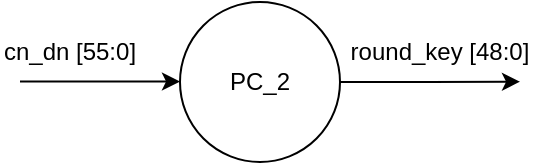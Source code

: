 <mxfile version="26.0.4">
  <diagram name="Page-1" id="XP_1yppTF3yKVjE1uHH5">
    <mxGraphModel dx="586" dy="282" grid="1" gridSize="10" guides="1" tooltips="1" connect="1" arrows="1" fold="1" page="1" pageScale="1" pageWidth="1654" pageHeight="1169" math="0" shadow="0">
      <root>
        <mxCell id="0" />
        <mxCell id="1" parent="0" />
        <mxCell id="YK8gP92M-0L9lSveVak4-6" style="edgeStyle=orthogonalEdgeStyle;rounded=0;orthogonalLoop=1;jettySize=auto;html=1;exitX=1;exitY=0.5;exitDx=0;exitDy=0;" edge="1" parent="1" source="YK8gP92M-0L9lSveVak4-2">
          <mxGeometry relative="1" as="geometry">
            <mxPoint x="700" y="299.818" as="targetPoint" />
          </mxGeometry>
        </mxCell>
        <mxCell id="YK8gP92M-0L9lSveVak4-2" value="" style="ellipse;whiteSpace=wrap;html=1;aspect=fixed;" vertex="1" parent="1">
          <mxGeometry x="530" y="260" width="80" height="80" as="geometry" />
        </mxCell>
        <mxCell id="YK8gP92M-0L9lSveVak4-3" value="PC_2" style="text;html=1;align=center;verticalAlign=middle;whiteSpace=wrap;rounded=0;" vertex="1" parent="1">
          <mxGeometry x="540" y="285" width="60" height="30" as="geometry" />
        </mxCell>
        <mxCell id="YK8gP92M-0L9lSveVak4-4" value="" style="endArrow=classic;html=1;rounded=0;" edge="1" parent="1">
          <mxGeometry width="50" height="50" relative="1" as="geometry">
            <mxPoint x="450" y="299.77" as="sourcePoint" />
            <mxPoint x="530" y="299.77" as="targetPoint" />
          </mxGeometry>
        </mxCell>
        <mxCell id="YK8gP92M-0L9lSveVak4-5" value="cn_dn [55:0]" style="text;html=1;align=center;verticalAlign=middle;whiteSpace=wrap;rounded=0;" vertex="1" parent="1">
          <mxGeometry x="440" y="270" width="70" height="30" as="geometry" />
        </mxCell>
        <mxCell id="YK8gP92M-0L9lSveVak4-12" value="round_key [48:0]" style="text;html=1;align=center;verticalAlign=middle;whiteSpace=wrap;rounded=0;" vertex="1" parent="1">
          <mxGeometry x="610" y="270" width="100" height="30" as="geometry" />
        </mxCell>
      </root>
    </mxGraphModel>
  </diagram>
</mxfile>
